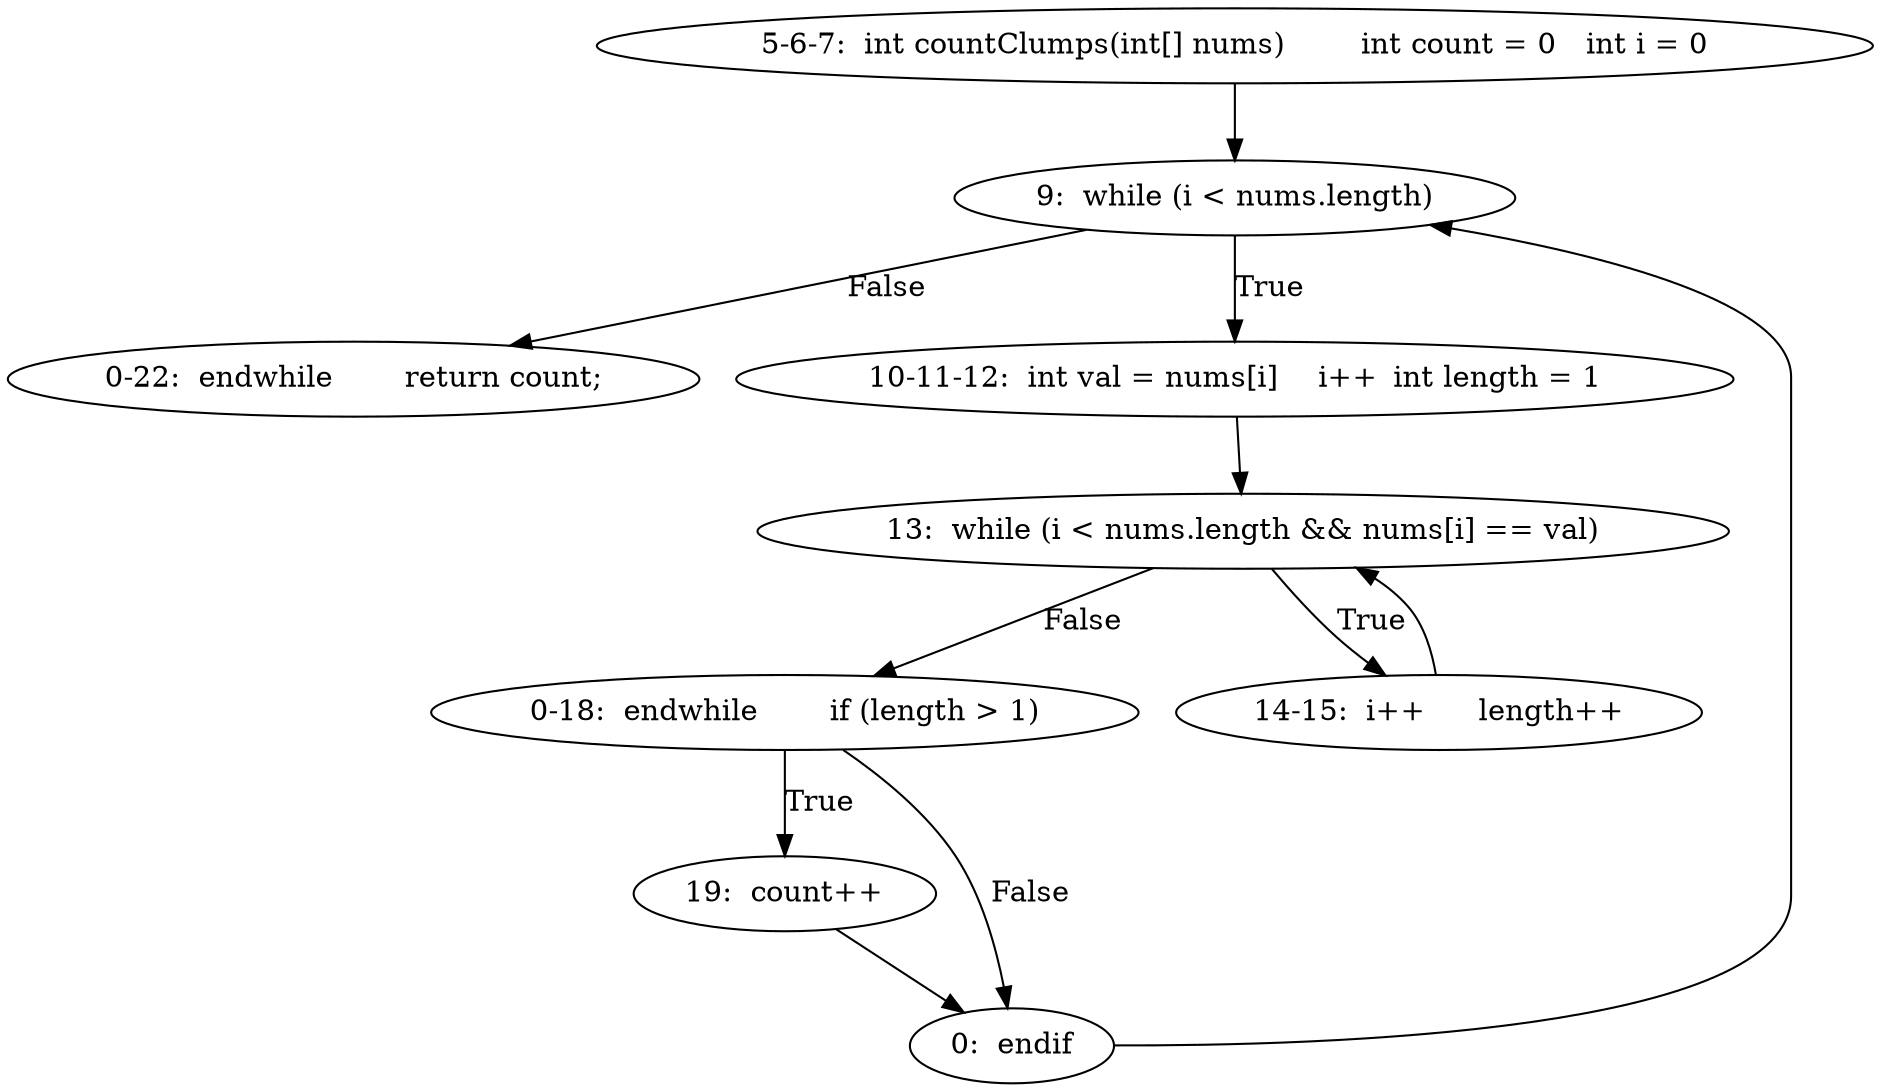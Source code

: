 digraph result_test { 
// graph-vertices
  a2  [label="5-6-7:  int countClumps(int[] nums)	int count = 0	int i = 0"]; 
  3  [label="9:  while (i < nums.length)"]; 
  a3  [label="0-22:  endwhile	return count;"]; 
  a5  [label="10-11-12:  int val = nums[i]	i++	int length = 1"]; 
  8  [label="13:  while (i < nums.length && nums[i] == val)"]; 
  a6  [label="0-18:  endwhile	if (length > 1)"]; 
  a7  [label="14-15:  i++	length++"]; 
  13  [label="19:  count++"]; 
  14  [label="0:  endif"]; 
// graph-edges
  a2 -> 3;
  3 -> a3  [label="False"]; 
  3 -> a5  [label="True"]; 
  a5 -> 8;
  8 -> a6  [label="False"]; 
  8 -> a7  [label="True"]; 
  a7 -> 8;
  a6 -> 13  [label="True"]; 
  13 -> 14;
  a6 -> 14  [label="False"]; 
  14 -> 3;
}